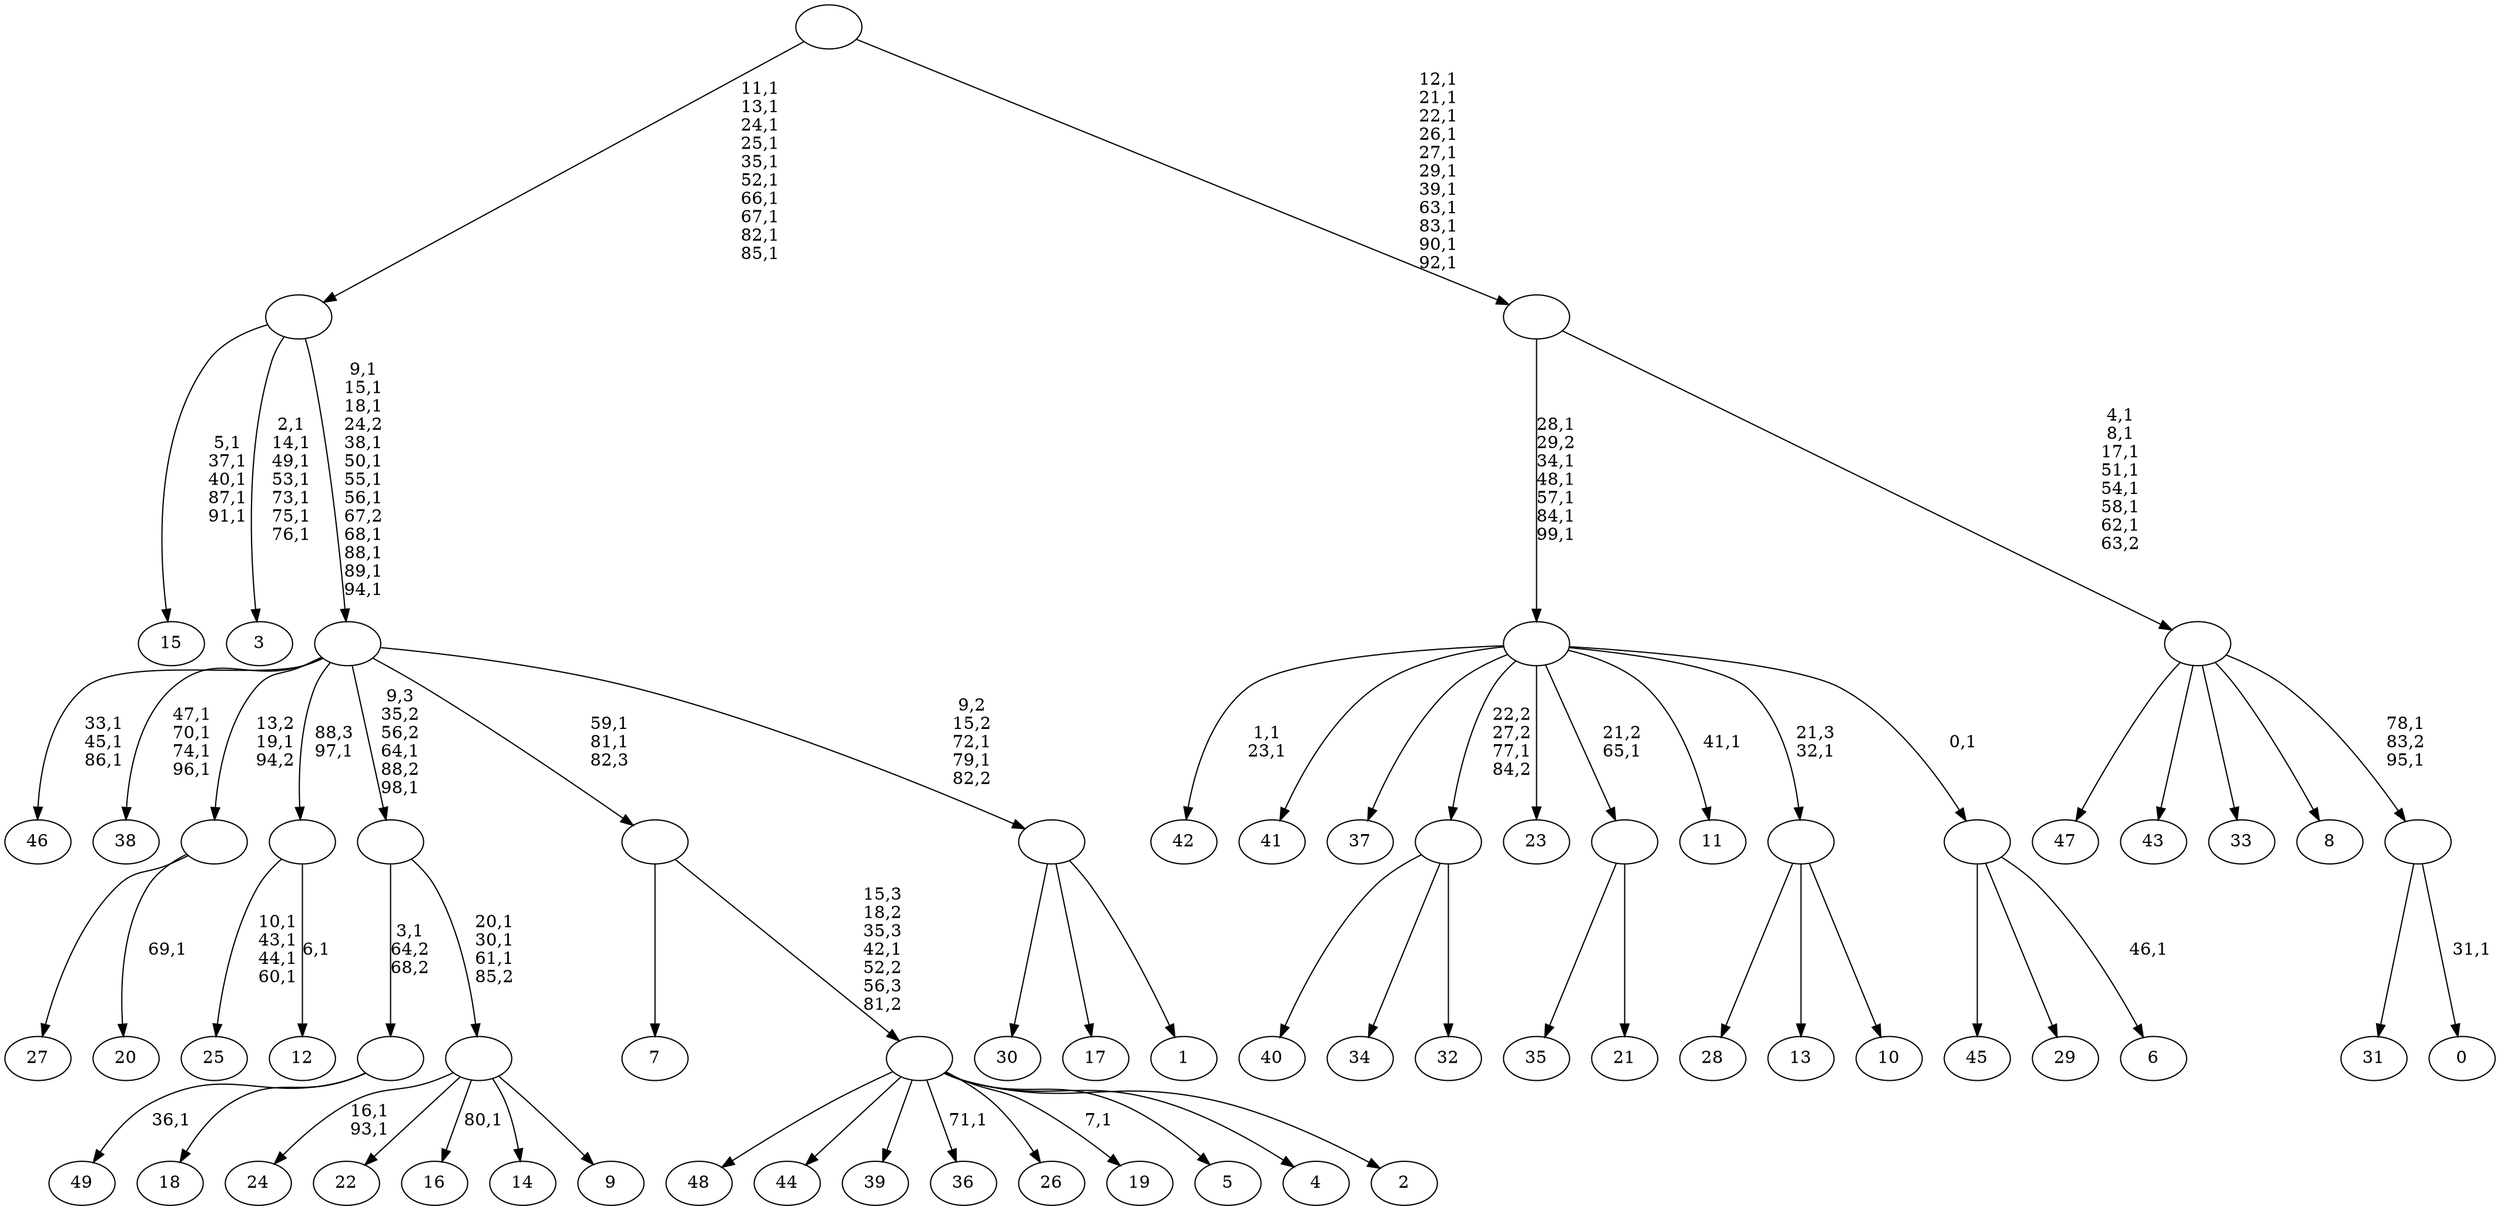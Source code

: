 digraph T {
	150 [label="49"]
	148 [label="48"]
	147 [label="47"]
	146 [label="46"]
	142 [label="45"]
	141 [label="44"]
	140 [label="43"]
	139 [label="42"]
	136 [label="41"]
	135 [label="40"]
	134 [label="39"]
	133 [label="38"]
	128 [label="37"]
	127 [label="36"]
	125 [label="35"]
	124 [label="34"]
	123 [label="33"]
	122 [label="32"]
	121 [label=""]
	120 [label="31"]
	119 [label="30"]
	118 [label="29"]
	117 [label="28"]
	116 [label="27"]
	115 [label="26"]
	114 [label="25"]
	109 [label="24"]
	106 [label="23"]
	105 [label="22"]
	104 [label="21"]
	103 [label=""]
	102 [label="20"]
	100 [label=""]
	99 [label="19"]
	97 [label="18"]
	96 [label=""]
	95 [label="17"]
	94 [label="16"]
	92 [label="15"]
	86 [label="14"]
	85 [label="13"]
	84 [label="12"]
	82 [label=""]
	81 [label="11"]
	79 [label="10"]
	78 [label=""]
	77 [label="9"]
	76 [label=""]
	73 [label=""]
	71 [label="8"]
	70 [label="7"]
	69 [label="6"]
	67 [label=""]
	66 [label=""]
	60 [label="5"]
	59 [label="4"]
	58 [label="3"]
	50 [label="2"]
	49 [label=""]
	48 [label=""]
	46 [label="1"]
	45 [label=""]
	43 [label=""]
	32 [label=""]
	22 [label="0"]
	20 [label=""]
	18 [label=""]
	11 [label=""]
	0 [label=""]
	121 -> 135 [label=""]
	121 -> 124 [label=""]
	121 -> 122 [label=""]
	103 -> 125 [label=""]
	103 -> 104 [label=""]
	100 -> 102 [label="69,1"]
	100 -> 116 [label=""]
	96 -> 150 [label="36,1"]
	96 -> 97 [label=""]
	82 -> 84 [label="6,1"]
	82 -> 114 [label="10,1\n43,1\n44,1\n60,1"]
	78 -> 117 [label=""]
	78 -> 85 [label=""]
	78 -> 79 [label=""]
	76 -> 94 [label="80,1"]
	76 -> 109 [label="16,1\n93,1"]
	76 -> 105 [label=""]
	76 -> 86 [label=""]
	76 -> 77 [label=""]
	73 -> 76 [label="20,1\n30,1\n61,1\n85,2"]
	73 -> 96 [label="3,1\n64,2\n68,2"]
	67 -> 69 [label="46,1"]
	67 -> 142 [label=""]
	67 -> 118 [label=""]
	66 -> 81 [label="41,1"]
	66 -> 139 [label="1,1\n23,1"]
	66 -> 136 [label=""]
	66 -> 128 [label=""]
	66 -> 121 [label="22,2\n27,2\n77,1\n84,2"]
	66 -> 106 [label=""]
	66 -> 103 [label="21,2\n65,1"]
	66 -> 78 [label="21,3\n32,1"]
	66 -> 67 [label="0,1"]
	49 -> 99 [label="7,1"]
	49 -> 127 [label="71,1"]
	49 -> 148 [label=""]
	49 -> 141 [label=""]
	49 -> 134 [label=""]
	49 -> 115 [label=""]
	49 -> 60 [label=""]
	49 -> 59 [label=""]
	49 -> 50 [label=""]
	48 -> 70 [label=""]
	48 -> 49 [label="15,3\n18,2\n35,3\n42,1\n52,2\n56,3\n81,2"]
	45 -> 119 [label=""]
	45 -> 95 [label=""]
	45 -> 46 [label=""]
	43 -> 45 [label="9,2\n15,2\n72,1\n79,1\n82,2"]
	43 -> 48 [label="59,1\n81,1\n82,3"]
	43 -> 73 [label="9,3\n35,2\n56,2\n64,1\n88,2\n98,1"]
	43 -> 133 [label="47,1\n70,1\n74,1\n96,1"]
	43 -> 146 [label="33,1\n45,1\n86,1"]
	43 -> 100 [label="13,2\n19,1\n94,2"]
	43 -> 82 [label="88,3\n97,1"]
	32 -> 43 [label="9,1\n15,1\n18,1\n24,2\n38,1\n50,1\n55,1\n56,1\n67,2\n68,1\n88,1\n89,1\n94,1"]
	32 -> 58 [label="2,1\n14,1\n49,1\n53,1\n73,1\n75,1\n76,1"]
	32 -> 92 [label="5,1\n37,1\n40,1\n87,1\n91,1"]
	20 -> 22 [label="31,1"]
	20 -> 120 [label=""]
	18 -> 20 [label="78,1\n83,2\n95,1"]
	18 -> 147 [label=""]
	18 -> 140 [label=""]
	18 -> 123 [label=""]
	18 -> 71 [label=""]
	11 -> 18 [label="4,1\n8,1\n17,1\n51,1\n54,1\n58,1\n62,1\n63,2"]
	11 -> 66 [label="28,1\n29,2\n34,1\n48,1\n57,1\n84,1\n99,1"]
	0 -> 11 [label="12,1\n21,1\n22,1\n26,1\n27,1\n29,1\n39,1\n63,1\n83,1\n90,1\n92,1"]
	0 -> 32 [label="11,1\n13,1\n24,1\n25,1\n35,1\n52,1\n66,1\n67,1\n82,1\n85,1"]
}
